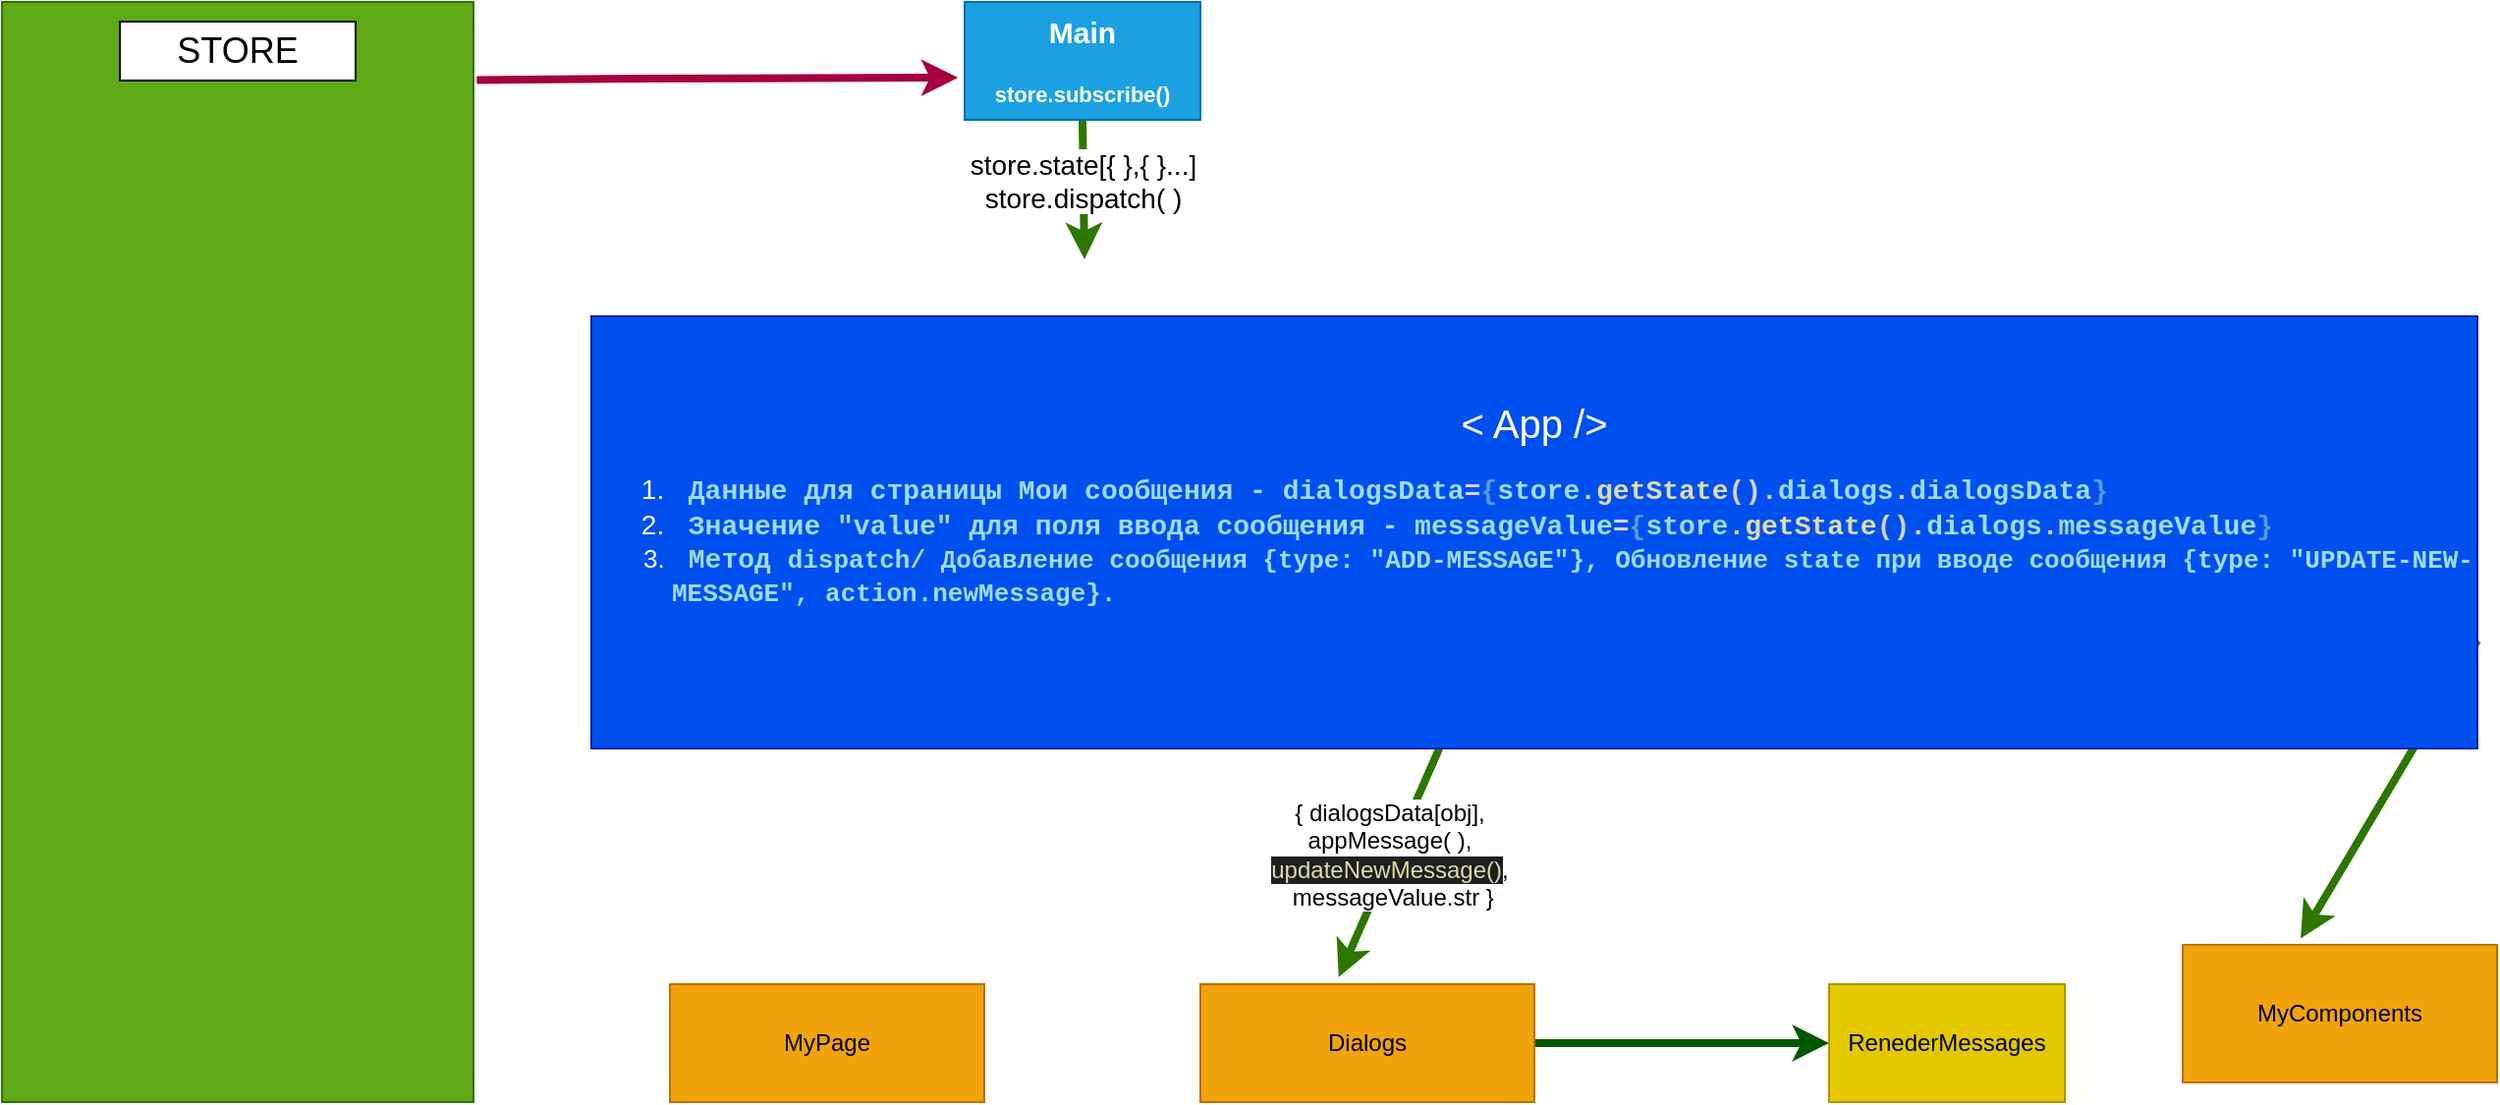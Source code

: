 <mxfile>
    <diagram id="cBAnHd3H4Ue4XTYPttxJ" name="Page-1">
        <mxGraphModel dx="1626" dy="815" grid="1" gridSize="10" guides="1" tooltips="1" connect="1" arrows="1" fold="1" page="1" pageScale="1" pageWidth="1100" pageHeight="850" math="0" shadow="0">
            <root>
                <mxCell id="0"/>
                <mxCell id="1" parent="0"/>
                <mxCell id="26" style="edgeStyle=none;html=1;entryX=-0.028;entryY=0.642;entryDx=0;entryDy=0;entryPerimeter=0;strokeWidth=4;fontSize=18;exitX=1.007;exitY=0.071;exitDx=0;exitDy=0;exitPerimeter=0;fillColor=#d80073;strokeColor=#A50040;" edge="1" parent="1" source="2" target="3">
                    <mxGeometry relative="1" as="geometry">
                        <Array as="points">
                            <mxPoint x="320" y="39"/>
                        </Array>
                    </mxGeometry>
                </mxCell>
                <mxCell id="2" value="" style="rounded=0;whiteSpace=wrap;html=1;fillColor=#60a917;fontColor=#ffffff;strokeColor=#2D7600;" parent="1" vertex="1">
                    <mxGeometry width="240" height="560" as="geometry"/>
                </mxCell>
                <mxCell id="11" value="&lt;font style=&quot;font-size: 14px;&quot;&gt;store.state[{ },{ }...]&lt;br&gt;store.dispatch( )&lt;br&gt;&lt;/font&gt;" style="edgeStyle=none;html=1;fillColor=#60a917;strokeColor=#2D7600;exitX=0.5;exitY=1;exitDx=0;exitDy=0;strokeWidth=4;" parent="1" source="3" edge="1">
                    <mxGeometry x="-0.125" relative="1" as="geometry">
                        <mxPoint x="551" y="131" as="targetPoint"/>
                        <mxPoint x="550.343" y="94" as="sourcePoint"/>
                        <mxPoint as="offset"/>
                    </mxGeometry>
                </mxCell>
                <mxCell id="3" value="&lt;font size=&quot;1&quot; style=&quot;&quot;&gt;&lt;b style=&quot;font-size: 11px;&quot;&gt;&lt;span style=&quot;font-size: 15px;&quot;&gt;Main&lt;/span&gt;&lt;br&gt;&lt;br&gt;store.subscribe()&lt;br&gt;&lt;/b&gt;&lt;/font&gt;" style="rounded=0;whiteSpace=wrap;html=1;fillColor=#1ba1e2;fontColor=#ffffff;strokeColor=#006EAF;" parent="1" vertex="1">
                    <mxGeometry x="490" width="120" height="60" as="geometry"/>
                </mxCell>
                <mxCell id="14" value="&lt;font style=&quot;font-size: 12px;&quot;&gt;{ dialogsData[obj], &lt;br&gt;&lt;font style=&quot;font-size: 12px;&quot;&gt;appMessage&lt;/font&gt;( ),&lt;br&gt;&lt;span style=&quot;color: rgb(220, 220, 170); background-color: rgb(31, 31, 31);&quot;&gt;updateNewMessage()&lt;/span&gt;,&lt;br&gt;&amp;nbsp;messageValue.str }&lt;/font&gt;" style="edgeStyle=none;html=1;fontSize=12;fillColor=#60a917;strokeColor=#2D7600;entryX=0.414;entryY=-0.06;entryDx=0;entryDy=0;entryPerimeter=0;strokeWidth=4;" parent="1" source="5" target="7" edge="1">
                    <mxGeometry x="-0.059" y="-2" relative="1" as="geometry">
                        <mxPoint x="543.75" y="209" as="sourcePoint"/>
                        <mxPoint x="450" y="420" as="targetPoint"/>
                        <mxPoint as="offset"/>
                    </mxGeometry>
                </mxCell>
                <mxCell id="17" style="edgeStyle=none;html=1;entryX=0.375;entryY=-0.047;entryDx=0;entryDy=0;entryPerimeter=0;fontSize=12;fillColor=#60a917;strokeColor=#2D7600;exitX=1;exitY=0.75;exitDx=0;exitDy=0;strokeWidth=4;" parent="1" source="5" target="8" edge="1">
                    <mxGeometry relative="1" as="geometry"/>
                </mxCell>
                <mxCell id="5" value="&lt;span style=&quot;background-color: initial; font-size: 20px;&quot;&gt;&amp;lt; App /&amp;gt;&lt;/span&gt;&lt;br&gt;&lt;ol style=&quot;font-size: 13px;&quot;&gt;&lt;li style=&quot;font-size: 14px; text-align: left;&quot;&gt;&lt;font style=&quot;font-size: 14px;&quot;&gt;&lt;span style=&quot;background-color: initial; font-family: &amp;quot;Courier New&amp;quot;; color: rgb(156, 220, 254);&quot;&gt;&amp;nbsp;&lt;b&gt;Данные для страницы Мои сообщения - dialogsData&lt;/b&gt;&lt;/span&gt;&lt;b&gt;&lt;span style=&quot;background-color: initial; font-family: &amp;quot;Courier New&amp;quot;; color: rgb(212, 212, 212);&quot;&gt;=&lt;/span&gt;&lt;span style=&quot;background-color: initial; font-family: &amp;quot;Courier New&amp;quot;; color: rgb(86, 156, 214);&quot;&gt;{&lt;/span&gt;&lt;span style=&quot;background-color: initial; font-family: &amp;quot;Courier New&amp;quot;; color: rgb(156, 220, 254);&quot;&gt;store&lt;/span&gt;&lt;span style=&quot;background-color: initial; font-family: &amp;quot;Courier New&amp;quot;; color: rgb(212, 212, 212);&quot;&gt;.&lt;/span&gt;&lt;span style=&quot;background-color: initial; font-family: &amp;quot;Courier New&amp;quot;; color: rgb(220, 220, 170);&quot;&gt;getState&lt;/span&gt;&lt;span style=&quot;background-color: initial; font-family: &amp;quot;Courier New&amp;quot;; color: rgb(212, 212, 212);&quot;&gt;().&lt;/span&gt;&lt;span style=&quot;background-color: initial; font-family: &amp;quot;Courier New&amp;quot;; color: rgb(156, 220, 254);&quot;&gt;dialogs&lt;/span&gt;&lt;span style=&quot;background-color: initial; font-family: &amp;quot;Courier New&amp;quot;; color: rgb(212, 212, 212);&quot;&gt;.&lt;/span&gt;&lt;span style=&quot;background-color: initial; font-family: &amp;quot;Courier New&amp;quot;; color: rgb(156, 220, 254);&quot;&gt;dialogsData&lt;/span&gt;&lt;font style=&quot;background-color: initial; font-family: &amp;quot;Courier New&amp;quot;; font-size: 14px;&quot; color=&quot;#569cd6&quot;&gt;}&lt;/font&gt;&lt;/b&gt;&lt;/font&gt;&lt;/li&gt;&lt;li style=&quot;font-size: 14px; text-align: left;&quot;&gt;&lt;font style=&quot;font-size: 14px;&quot;&gt;&lt;span style=&quot;background-color: initial; color: rgb(156, 220, 254); font-family: &amp;quot;Courier New&amp;quot;;&quot;&gt;&lt;font style=&quot;font-size: 14px;&quot;&gt;&lt;b&gt;&amp;nbsp;Значение &quot;value&quot; для поля ввода сообщения -&amp;nbsp;messageValue&lt;span style=&quot;background-color: initial; color: rgb(212, 212, 212);&quot;&gt;=&lt;/span&gt;&lt;span style=&quot;background-color: initial; color: rgb(86, 156, 214);&quot;&gt;{&lt;/span&gt;&lt;span style=&quot;background-color: initial;&quot;&gt;store&lt;/span&gt;&lt;span style=&quot;background-color: initial; color: rgb(212, 212, 212);&quot;&gt;.&lt;/span&gt;&lt;span style=&quot;background-color: initial; color: rgb(220, 220, 170);&quot;&gt;getState&lt;/span&gt;&lt;span style=&quot;background-color: initial; color: rgb(212, 212, 212);&quot;&gt;().&lt;/span&gt;&lt;span style=&quot;background-color: initial;&quot;&gt;dialogs&lt;/span&gt;&lt;span style=&quot;background-color: initial; color: rgb(212, 212, 212);&quot;&gt;.&lt;/span&gt;&lt;span style=&quot;background-color: initial;&quot;&gt;messageValue&lt;/span&gt;&lt;span style=&quot;background-color: initial; color: rgb(86, 156, 214);&quot;&gt;}&lt;/span&gt;&amp;nbsp;&lt;/b&gt;&lt;/font&gt;&lt;/span&gt;&lt;/font&gt;&lt;/li&gt;&lt;li style=&quot;text-align: left;&quot;&gt;&lt;font style=&quot;font-size: 13px;&quot; face=&quot;Courier New&quot; color=&quot;#9cdcfe&quot;&gt;&lt;span style=&quot;font-size: 14px;&quot;&gt;&lt;b&gt;&amp;nbsp;Метод&lt;/b&gt; &lt;/span&gt;&lt;b style=&quot;&quot;&gt;&lt;font style=&quot;font-size: 13px;&quot;&gt;dispatch/ Добавление сообщения {type: &quot;ADD-MESSAGE&quot;}, Обновление state при вводе сообщения {type: &quot;UPDATE-NEW-MESSAGE&lt;b style=&quot;background-color: initial;&quot;&gt;&lt;font style=&quot;font-size: 13px;&quot;&gt;&quot;, action.newMessage}.&lt;/font&gt;&lt;/b&gt;&lt;br&gt;&lt;/font&gt;&lt;/b&gt;&lt;/font&gt;&lt;/li&gt;&lt;/ol&gt;&lt;div style=&quot;font-size: 13px;&quot;&gt;&lt;br&gt;&lt;/div&gt;" style="rounded=0;whiteSpace=wrap;html=1;fillColor=#0050ef;fontColor=#ffffff;strokeColor=#001DBC;" parent="1" vertex="1">
                    <mxGeometry x="300" y="160" width="960" height="220" as="geometry"/>
                </mxCell>
                <mxCell id="6" value="MyPage&lt;br&gt;" style="rounded=0;whiteSpace=wrap;html=1;fillColor=#f0a30a;fontColor=#000000;strokeColor=#BD7000;" parent="1" vertex="1">
                    <mxGeometry x="340" y="500" width="160" height="60" as="geometry"/>
                </mxCell>
                <mxCell id="24" style="edgeStyle=none;html=1;entryX=0;entryY=0.5;entryDx=0;entryDy=0;strokeWidth=4;fontSize=18;fillColor=#008a00;strokeColor=#005700;" edge="1" parent="1" source="7" target="9">
                    <mxGeometry relative="1" as="geometry"/>
                </mxCell>
                <mxCell id="7" value="Dialogs" style="rounded=0;whiteSpace=wrap;html=1;fillColor=#f0a30a;fontColor=#000000;strokeColor=#BD7000;" parent="1" vertex="1">
                    <mxGeometry x="610" y="500" width="170" height="60" as="geometry"/>
                </mxCell>
                <mxCell id="8" value="MyComponents" style="rounded=0;whiteSpace=wrap;html=1;fillColor=#f0a30a;fontColor=#000000;strokeColor=#BD7000;" parent="1" vertex="1">
                    <mxGeometry x="1110" y="480" width="160" height="70" as="geometry"/>
                </mxCell>
                <mxCell id="9" value="&lt;font style=&quot;font-size: 12px;&quot;&gt;RenederMessages&lt;/font&gt;" style="rounded=0;whiteSpace=wrap;html=1;fillColor=#e3c800;fontColor=#000000;strokeColor=#B09500;" parent="1" vertex="1">
                    <mxGeometry x="930" y="500" width="120" height="60" as="geometry"/>
                </mxCell>
                <mxCell id="29" value="STORE" style="whiteSpace=wrap;html=1;fontSize=18;" vertex="1" parent="1">
                    <mxGeometry x="60" y="10" width="120" height="30" as="geometry"/>
                </mxCell>
            </root>
        </mxGraphModel>
    </diagram>
</mxfile>
